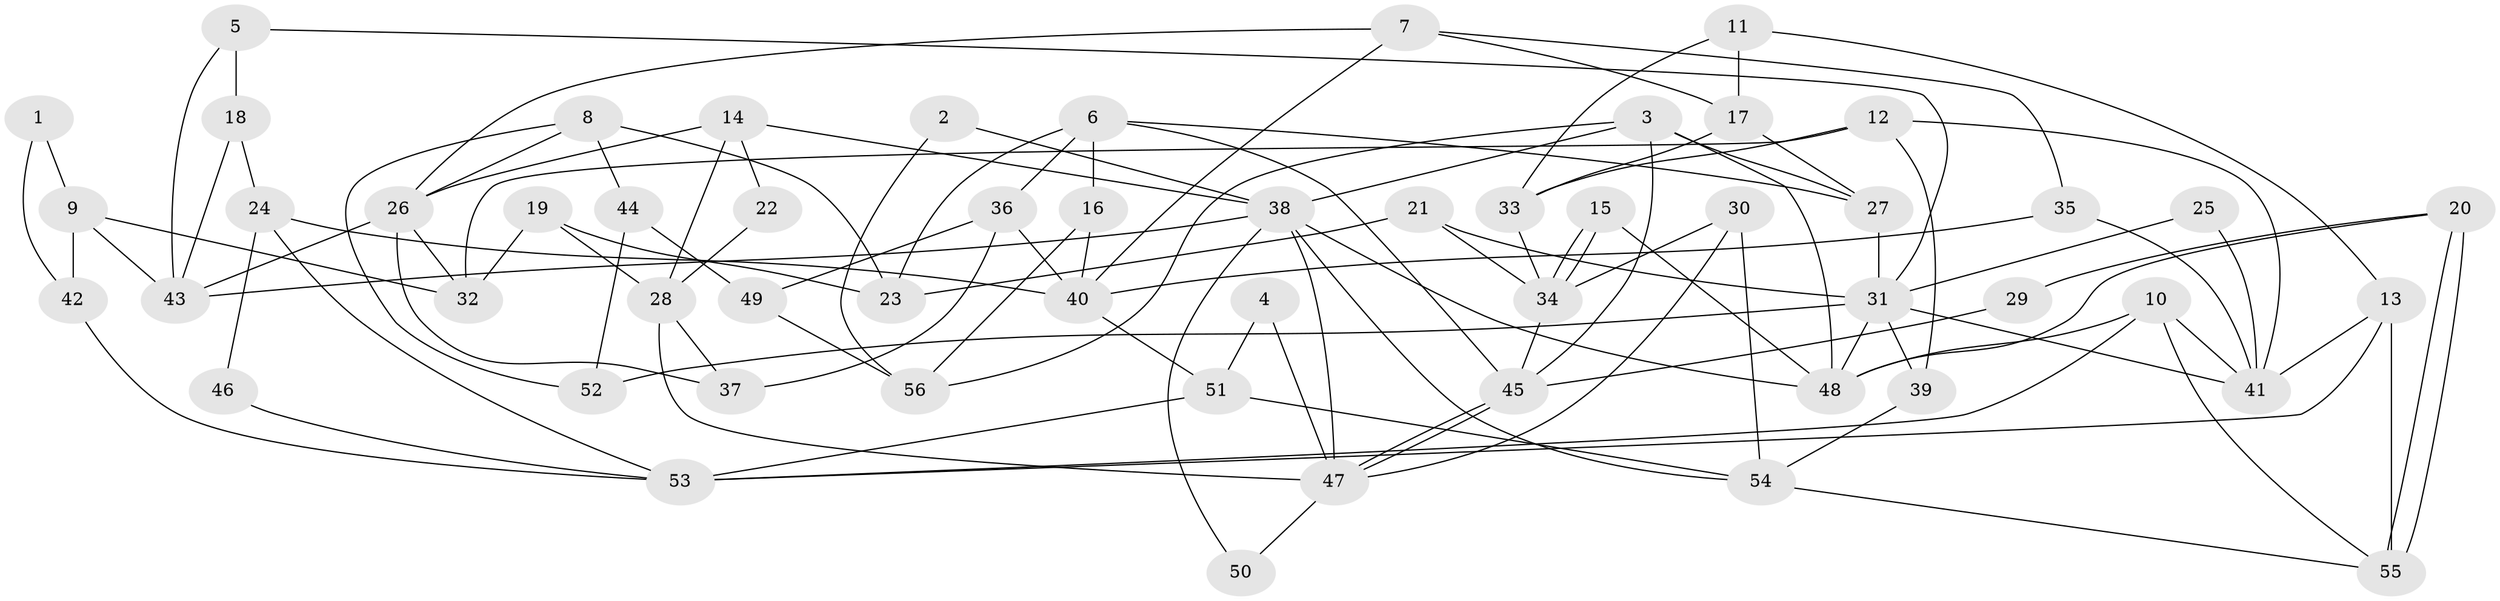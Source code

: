 // Generated by graph-tools (version 1.1) at 2025/26/03/09/25 03:26:16]
// undirected, 56 vertices, 112 edges
graph export_dot {
graph [start="1"]
  node [color=gray90,style=filled];
  1;
  2;
  3;
  4;
  5;
  6;
  7;
  8;
  9;
  10;
  11;
  12;
  13;
  14;
  15;
  16;
  17;
  18;
  19;
  20;
  21;
  22;
  23;
  24;
  25;
  26;
  27;
  28;
  29;
  30;
  31;
  32;
  33;
  34;
  35;
  36;
  37;
  38;
  39;
  40;
  41;
  42;
  43;
  44;
  45;
  46;
  47;
  48;
  49;
  50;
  51;
  52;
  53;
  54;
  55;
  56;
  1 -- 9;
  1 -- 42;
  2 -- 56;
  2 -- 38;
  3 -- 38;
  3 -- 56;
  3 -- 27;
  3 -- 45;
  3 -- 48;
  4 -- 51;
  4 -- 47;
  5 -- 31;
  5 -- 43;
  5 -- 18;
  6 -- 45;
  6 -- 27;
  6 -- 16;
  6 -- 23;
  6 -- 36;
  7 -- 17;
  7 -- 35;
  7 -- 26;
  7 -- 40;
  8 -- 23;
  8 -- 26;
  8 -- 44;
  8 -- 52;
  9 -- 43;
  9 -- 32;
  9 -- 42;
  10 -- 48;
  10 -- 55;
  10 -- 41;
  10 -- 53;
  11 -- 13;
  11 -- 33;
  11 -- 17;
  12 -- 32;
  12 -- 41;
  12 -- 33;
  12 -- 39;
  13 -- 55;
  13 -- 41;
  13 -- 53;
  14 -- 38;
  14 -- 26;
  14 -- 22;
  14 -- 28;
  15 -- 34;
  15 -- 34;
  15 -- 48;
  16 -- 40;
  16 -- 56;
  17 -- 33;
  17 -- 27;
  18 -- 24;
  18 -- 43;
  19 -- 23;
  19 -- 28;
  19 -- 32;
  20 -- 55;
  20 -- 55;
  20 -- 48;
  20 -- 29;
  21 -- 31;
  21 -- 34;
  21 -- 23;
  22 -- 28;
  24 -- 40;
  24 -- 53;
  24 -- 46;
  25 -- 31;
  25 -- 41;
  26 -- 43;
  26 -- 32;
  26 -- 37;
  27 -- 31;
  28 -- 47;
  28 -- 37;
  29 -- 45;
  30 -- 54;
  30 -- 34;
  30 -- 47;
  31 -- 39;
  31 -- 41;
  31 -- 48;
  31 -- 52;
  33 -- 34;
  34 -- 45;
  35 -- 40;
  35 -- 41;
  36 -- 37;
  36 -- 40;
  36 -- 49;
  38 -- 47;
  38 -- 48;
  38 -- 43;
  38 -- 50;
  38 -- 54;
  39 -- 54;
  40 -- 51;
  42 -- 53;
  44 -- 52;
  44 -- 49;
  45 -- 47;
  45 -- 47;
  46 -- 53;
  47 -- 50;
  49 -- 56;
  51 -- 53;
  51 -- 54;
  54 -- 55;
}
